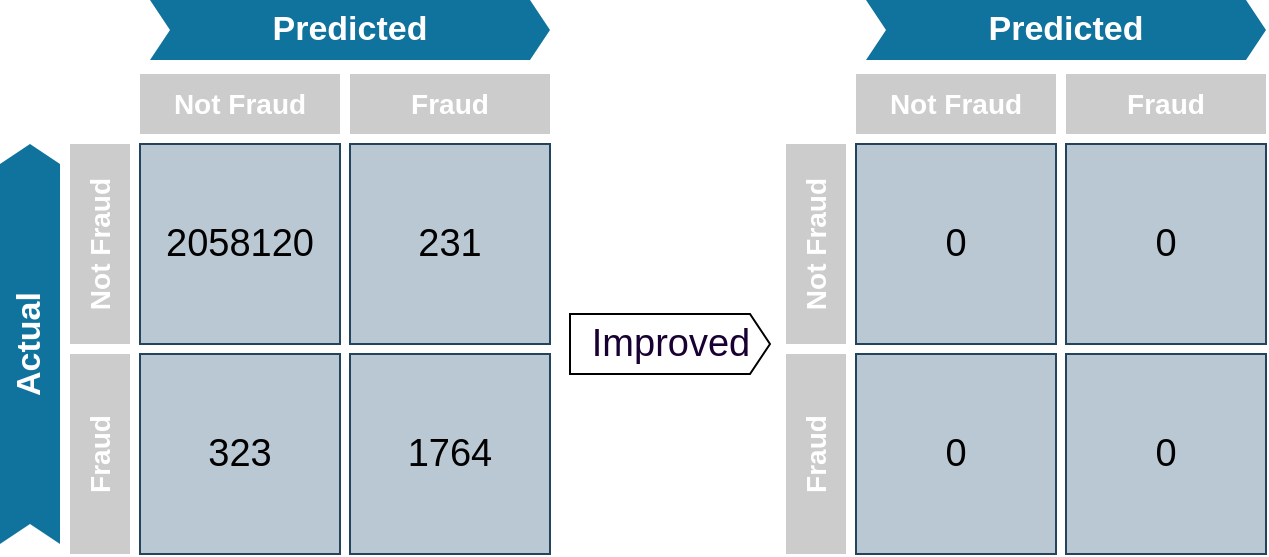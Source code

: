 <mxfile version="20.5.1" type="github">
  <diagram id="BktI2Qd3lF0P4lVNuRtQ" name="Page-1">
    <mxGraphModel dx="1247" dy="677" grid="1" gridSize="10" guides="1" tooltips="1" connect="1" arrows="1" fold="1" page="1" pageScale="1" pageWidth="1169" pageHeight="827" math="0" shadow="0">
      <root>
        <mxCell id="0" />
        <mxCell id="1" parent="0" />
        <mxCell id="IU_CKf9vG-TDteFp6h1i-1" value="2058120" style="html=1;fillColor=#bac8d3;strokeColor=#23445d;shadow=0;fontSize=19;align=center;fontStyle=0;whiteSpace=wrap;rounded=0;" vertex="1" parent="1">
          <mxGeometry x="185" y="235" width="100" height="100" as="geometry" />
        </mxCell>
        <mxCell id="IU_CKf9vG-TDteFp6h1i-2" value="231" style="html=1;fillColor=#bac8d3;strokeColor=#23445d;shadow=0;fontSize=19;align=center;fontStyle=0;whiteSpace=wrap;rounded=0;" vertex="1" parent="1">
          <mxGeometry x="290" y="235" width="100" height="100" as="geometry" />
        </mxCell>
        <mxCell id="IU_CKf9vG-TDteFp6h1i-3" value="323" style="html=1;fillColor=#bac8d3;strokeColor=#23445d;shadow=0;fontSize=19;align=center;fontStyle=0;whiteSpace=wrap;rounded=0;" vertex="1" parent="1">
          <mxGeometry x="185" y="340" width="100" height="100" as="geometry" />
        </mxCell>
        <mxCell id="IU_CKf9vG-TDteFp6h1i-4" value="1764" style="html=1;fillColor=#bac8d3;strokeColor=#23445d;shadow=0;fontSize=19;align=center;fontStyle=0;whiteSpace=wrap;rounded=0;" vertex="1" parent="1">
          <mxGeometry x="290" y="340" width="100" height="100" as="geometry" />
        </mxCell>
        <mxCell id="IU_CKf9vG-TDteFp6h1i-5" value="Not Fraud" style="html=1;fillColor=#CCCCCC;strokeColor=none;shadow=0;fontSize=14;fontColor=#FFFFFF;align=center;fontStyle=1;whiteSpace=wrap;horizontal=0;rounded=0;" vertex="1" parent="1">
          <mxGeometry x="150" y="235" width="30" height="100" as="geometry" />
        </mxCell>
        <mxCell id="IU_CKf9vG-TDteFp6h1i-6" value="Fraud" style="html=1;fillColor=#CCCCCC;strokeColor=none;shadow=0;fontSize=14;fontColor=#FFFFFF;align=center;fontStyle=1;whiteSpace=wrap;horizontal=0;rounded=0;" vertex="1" parent="1">
          <mxGeometry x="150" y="340" width="30" height="100" as="geometry" />
        </mxCell>
        <mxCell id="IU_CKf9vG-TDteFp6h1i-7" value="Not Fraud" style="html=1;fillColor=#CCCCCC;strokeColor=none;shadow=0;fontSize=14;fontColor=#FFFFFF;align=center;fontStyle=1;whiteSpace=wrap;rounded=0;" vertex="1" parent="1">
          <mxGeometry x="185" y="200" width="100" height="30" as="geometry" />
        </mxCell>
        <mxCell id="IU_CKf9vG-TDteFp6h1i-8" value="Fraud" style="html=1;fillColor=#CCCCCC;strokeColor=none;shadow=0;fontSize=14;fontColor=#FFFFFF;align=center;fontStyle=1;whiteSpace=wrap;rounded=0;" vertex="1" parent="1">
          <mxGeometry x="290" y="200" width="100" height="30" as="geometry" />
        </mxCell>
        <mxCell id="IU_CKf9vG-TDteFp6h1i-12" value="Predicted" style="shape=step;perimeter=stepPerimeter;whiteSpace=wrap;html=1;fixedSize=1;size=10;fillColor=#10739E;strokeColor=none;fontSize=17;fontStyle=1;align=center;fontColor=#FFFFFF;" vertex="1" parent="1">
          <mxGeometry x="190" y="163" width="200" height="30" as="geometry" />
        </mxCell>
        <mxCell id="IU_CKf9vG-TDteFp6h1i-14" value="Actual" style="shape=step;perimeter=stepPerimeter;whiteSpace=wrap;html=1;fixedSize=1;size=10;fillColor=#10739E;strokeColor=none;fontSize=17;fontStyle=1;align=center;fontColor=#FFFFFF;rotation=-90;" vertex="1" parent="1">
          <mxGeometry x="30" y="320" width="200" height="30" as="geometry" />
        </mxCell>
        <mxCell id="IU_CKf9vG-TDteFp6h1i-15" value="0" style="html=1;fillColor=#bac8d3;strokeColor=#23445d;shadow=0;fontSize=19;align=center;fontStyle=0;whiteSpace=wrap;rounded=0;" vertex="1" parent="1">
          <mxGeometry x="543" y="235" width="100" height="100" as="geometry" />
        </mxCell>
        <mxCell id="IU_CKf9vG-TDteFp6h1i-16" value="0" style="html=1;fillColor=#bac8d3;strokeColor=#23445d;shadow=0;fontSize=19;align=center;fontStyle=0;whiteSpace=wrap;rounded=0;" vertex="1" parent="1">
          <mxGeometry x="648" y="235" width="100" height="100" as="geometry" />
        </mxCell>
        <mxCell id="IU_CKf9vG-TDteFp6h1i-17" value="0" style="html=1;fillColor=#bac8d3;strokeColor=#23445d;shadow=0;fontSize=19;align=center;fontStyle=0;whiteSpace=wrap;rounded=0;" vertex="1" parent="1">
          <mxGeometry x="543" y="340" width="100" height="100" as="geometry" />
        </mxCell>
        <mxCell id="IU_CKf9vG-TDteFp6h1i-18" value="0" style="html=1;fillColor=#bac8d3;strokeColor=#23445d;shadow=0;fontSize=19;align=center;fontStyle=0;whiteSpace=wrap;rounded=0;" vertex="1" parent="1">
          <mxGeometry x="648" y="340" width="100" height="100" as="geometry" />
        </mxCell>
        <mxCell id="IU_CKf9vG-TDteFp6h1i-19" value="Not Fraud" style="html=1;fillColor=#CCCCCC;strokeColor=none;shadow=0;fontSize=14;fontColor=#FFFFFF;align=center;fontStyle=1;whiteSpace=wrap;horizontal=0;rounded=0;" vertex="1" parent="1">
          <mxGeometry x="508" y="235" width="30" height="100" as="geometry" />
        </mxCell>
        <mxCell id="IU_CKf9vG-TDteFp6h1i-20" value="Fraud" style="html=1;fillColor=#CCCCCC;strokeColor=none;shadow=0;fontSize=14;fontColor=#FFFFFF;align=center;fontStyle=1;whiteSpace=wrap;horizontal=0;rounded=0;" vertex="1" parent="1">
          <mxGeometry x="508" y="340" width="30" height="100" as="geometry" />
        </mxCell>
        <mxCell id="IU_CKf9vG-TDteFp6h1i-21" value="Not Fraud" style="html=1;fillColor=#CCCCCC;strokeColor=none;shadow=0;fontSize=14;fontColor=#FFFFFF;align=center;fontStyle=1;whiteSpace=wrap;rounded=0;" vertex="1" parent="1">
          <mxGeometry x="543" y="200" width="100" height="30" as="geometry" />
        </mxCell>
        <mxCell id="IU_CKf9vG-TDteFp6h1i-22" value="Fraud" style="html=1;fillColor=#CCCCCC;strokeColor=none;shadow=0;fontSize=14;fontColor=#FFFFFF;align=center;fontStyle=1;whiteSpace=wrap;rounded=0;" vertex="1" parent="1">
          <mxGeometry x="648" y="200" width="100" height="30" as="geometry" />
        </mxCell>
        <mxCell id="IU_CKf9vG-TDteFp6h1i-23" value="Predicted" style="shape=step;perimeter=stepPerimeter;whiteSpace=wrap;html=1;fixedSize=1;size=10;fillColor=#10739E;strokeColor=none;fontSize=17;fontStyle=1;align=center;fontColor=#FFFFFF;" vertex="1" parent="1">
          <mxGeometry x="548" y="163" width="200" height="30" as="geometry" />
        </mxCell>
        <mxCell id="IU_CKf9vG-TDteFp6h1i-26" value="Improved" style="html=1;shadow=0;dashed=0;align=center;verticalAlign=middle;shape=mxgraph.arrows2.arrow;dy=0;dx=10;notch=0;fontSize=19;fontColor=#190033;" vertex="1" parent="1">
          <mxGeometry x="400" y="320" width="100" height="30" as="geometry" />
        </mxCell>
      </root>
    </mxGraphModel>
  </diagram>
</mxfile>
